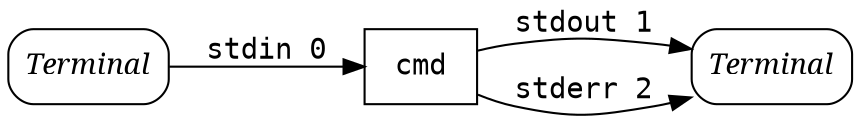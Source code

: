 digraph default {
	graph [rankdir = LR]
	TTYI [label=<Terminal>, fontname="italic", shape=box, style=rounded]
	TTYO [label=<Terminal>, fontname="italic", shape=box, style=rounded]
	CMD [label=<cmd>, fontname="courier", shape=box]
	TTYI -> CMD [label=<stdin 0>, fontname="courier"]
	CMD -> TTYO [label=<stdout 1>, fontname="courier"]
	CMD -> TTYO [style=invis]
	CMD -> TTYO [label=<stderr 2>, fontname="courier"]
}


digraph setup {
	graph [rankdir = LR]
	TTYI [label=<Terminal>, fontname="italic", shape=box, style=rounded]
	TTYO [label=<Terminal>, fontname="italic", shape=box, style=rounded]
	CMD [label=<cmd>, fontname="courier", shape=box]
	TTYI -> CMD [label=<stdin>, fontname="courier"]
	CMD -> TTYO [label=<stdout>, fontname="courier"]
	CMD -> TTYO [style=invis]
	CMD -> TTYO [label=<stderr>, fontname="courier"]
}

digraph goal {
	graph [rankdir = LR]
	TTYI [label=<Terminal>, fontname="italic", shape=box, style=rounded]
	FILE [label=<file>, fontname="courier", shape=cylinder]
	CMD [label=<cmd>, fontname="courier", shape=box]
	TTYI -> CMD [label=<stdin>, fontname="courier"]
	CMD -> FILE [label=<stdout>, fontname="courier"]
	CMD -> FILE [style=invis]
	CMD -> FILE [label=<stderr>, fontname="courier"]
}

digraph stderr_wrong1 {
	graph [rankdir = LR]
	TTYI [label=<Terminal>, fontname="italic", shape=box, style=rounded]
	subgraph cluster_0 
	{
		label=<Terminal>
		fontname="italic"
		shape=box
		style=rounded
		TTYO1 [label=<>, shape=box, style=dashed]
		TTYO2 [label=<>, shape=box, style=dashed]
	}
	CMD [label=<cmd>, fontname="courier", shape=box]
	TTYI -> CMD [label=<stdin>, fontname="courier"]
	CMD -> TTYO1 [label=<stdout>, fontname="courier"]
	CMD -> TTYO2 [label=<stderr>, fontname="courier"]
}

digraph stderr_wrong2 {
	graph [rankdir = LR,
	       label="cmd 2>&1", labelloc="t", fontname="courier"]
	compound=true
	TTYI [label=<Terminal>, fontname="italic", shape=box, style=rounded]
	subgraph cluster_0 
	{
		label=<Terminal>
		fontname="italic"
		shape=box
		style=rounded
		TTYO1 [label=<>, shape=box, style=dashed]
		TTYO2 [label=<>, shape=box, style=dashed]
	}
	CMD [label=<cmd>, fontname="courier", shape=box]
	TTYI -> CMD [label=<stdin>, fontname="courier"]
	CMD -> TTYO1 [label=<stdout>, fontname="courier"]
	CMD -> TTYO1 [label=<stderr>, fontname="courier"]
	CMD -> TTYO2 [style=invis]
}

digraph stderr_wrong3 {
	graph [rankdir = LR,
	       label="cmd 2>&1 >file", labelloc="t", fontname="courier"]
	TTYI [label=<Terminal>, fontname="italic", shape=box, style=rounded]
	FILE [label=<file>, fontname="courier", shape=cylinder]
	subgraph cluster_0 
	{
		label=<Terminal>
		fontname="italic"
		shape=box
		style=rounded
		TTYO1 [label=<>, shape=box, style=dashed]
		TTYO2 [label=<>, shape=box, style=dashed]
	}
	CMD [label=<cmd>, fontname="courier", shape=box]
	TTYI -> CMD [label=<stdin>, fontname="courier"]
	CMD -> TTYO1 [style=invis]
	CMD -> TTYO1 [label=<stderr>, fontname="courier"]
	CMD -> TTYO2 [style=invis]
	CMD -> FILE [label=<stdout>, fontname="courier"]
}

digraph stderr_right1 {
	graph [rankdir = LR]
	TTYI [label=<Terminal>, fontname="italic", shape=box, style=rounded]
	subgraph cluster_0 
	{
		label=<Terminal>
		fontname="italic"
		shape=box
		style=rounded
		TTYO1 [label=<>, shape=box, style=dashed]
		TTYO2 [label=<>, shape=box, style=dashed]
	}
	CMD [label=<cmd>, fontname="courier", shape=box]
	TTYI -> CMD [label=<stdin>, fontname="courier"]
	CMD -> TTYO1 [label=<stdout>, fontname="courier"]
	CMD -> TTYO2 [label=<stderr>, fontname="courier"]
}

digraph stderr_right2 {
	graph [rankdir = LR,
	       label="cmd >file", labelloc="t", fontname="courier"]
	TTYI [label=<Terminal>, fontname="italic", shape=box, style=rounded]
	FILE [label=<file>, fontname="courier", shape=cylinder]
	subgraph cluster_0 
	{
		label=<Terminal>
		fontname="italic"
		shape=box
		style=rounded
		TTYO1 [label=<>, shape=box, style=dashed]
		TTYO2 [label=<>, shape=box, style=dashed]
	}
	CMD [label=<cmd>, fontname="courier", shape=box]
	TTYI -> CMD [label=<stdin>, fontname="courier"]
	CMD -> FILE [label=<stdout>, fontname="courier"]
	CMD -> TTYO1 [style=invis]
	CMD -> TTYO2 [label=<stderr>, fontname="courier"]
}

digraph stderr_right3 {
	graph [rankdir = LR,
	       label="cmd >file 2>&1", labelloc="t", fontname="courier"]
	TTYI [label=<Terminal>, fontname="italic", shape=box, style=rounded]
	FILE [label=<file>, fontname="courier", shape=cylinder]
	subgraph cluster_0 
	{
		label=<Terminal>
		fontname="italic"
		shape=box
		style=rounded
		TTYO1 [label=<>, shape=box, style=dashed]
		TTYO2 [label=<>, shape=box, style=dashed]
	}
	CMD [label=<cmd>, fontname="courier", shape=box]
	TTYI -> CMD [label=<stdin>, fontname="courier"]
	CMD -> TTYO1 [style=invis]
	CMD -> TTYO2 [style=invis]
	CMD -> FILE [label=<stdout>, fontname="courier"]
	CMD -> FILE [label=<stderr>, fontname="courier"]
}

